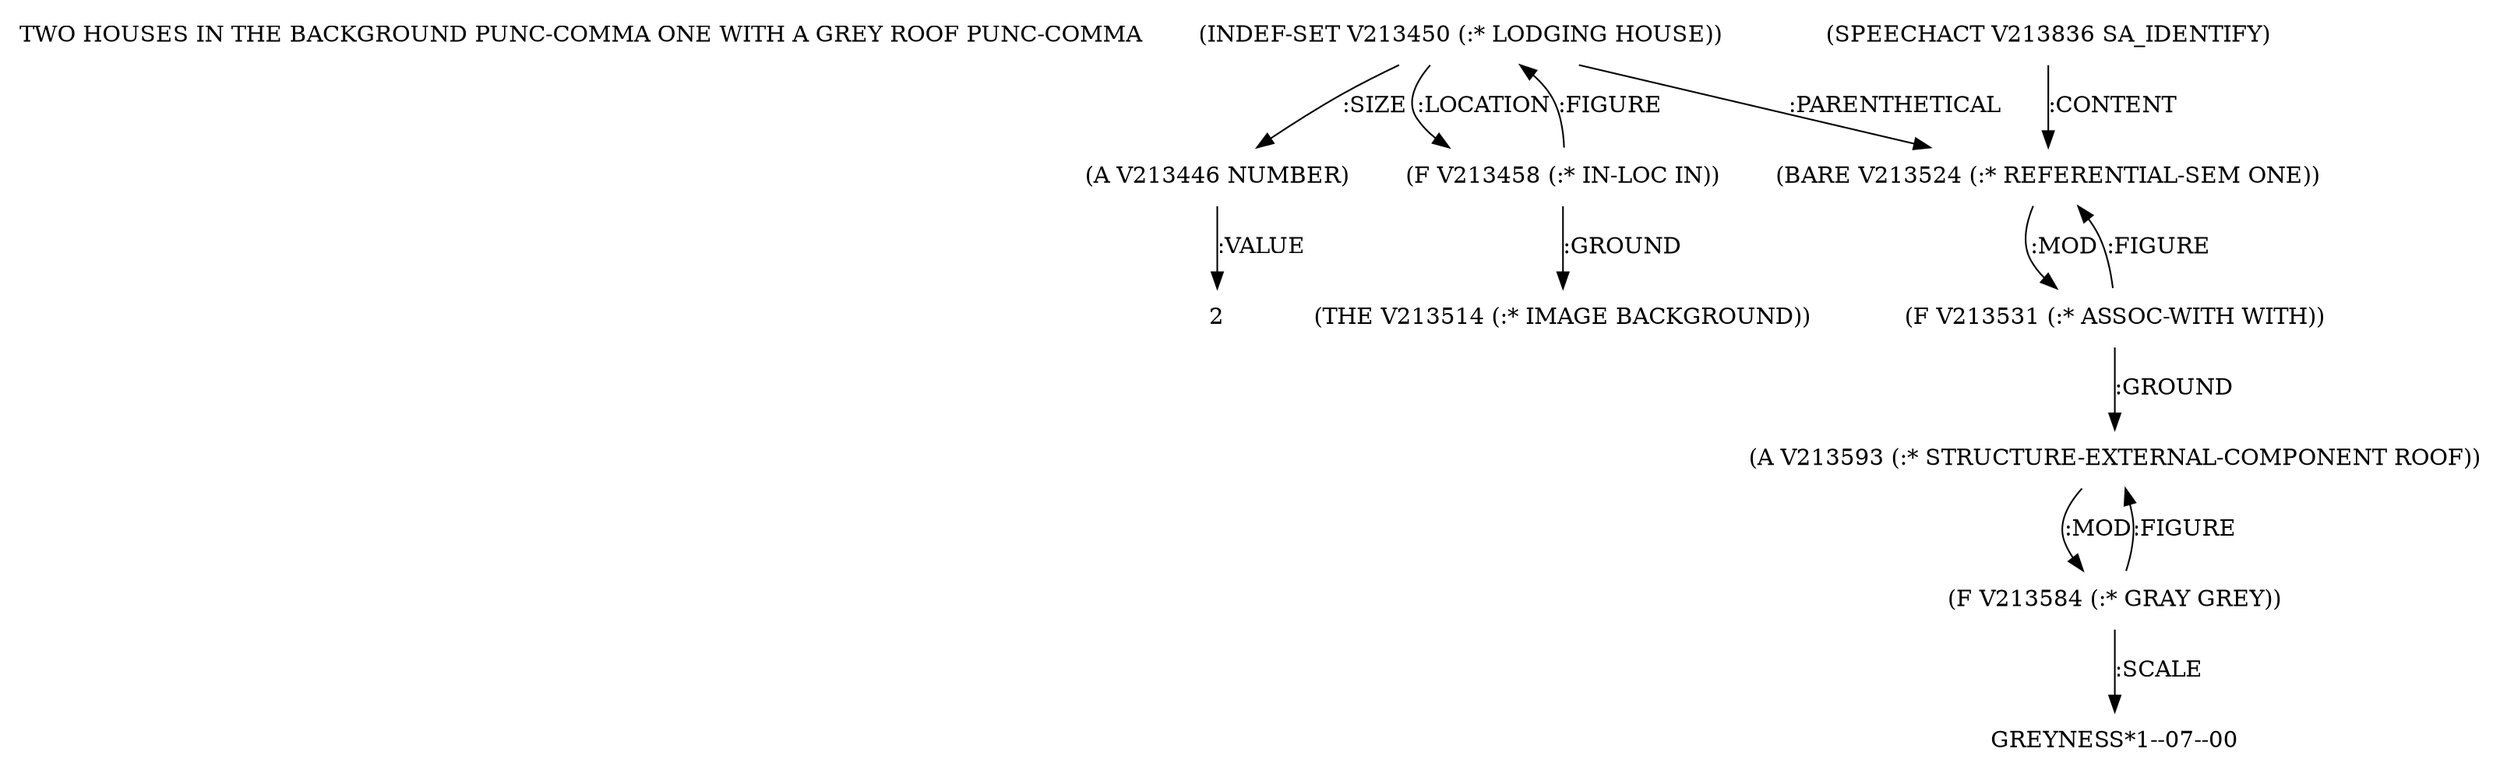 digraph Terms {
  node [shape=none]
  "TWO HOUSES IN THE BACKGROUND PUNC-COMMA ONE WITH A GREY ROOF PUNC-COMMA"
  "V213450" [label="(INDEF-SET V213450 (:* LODGING HOUSE))"]
  "V213450" -> "V213524" [label=":PARENTHETICAL"]
  "V213450" -> "V213446" [label=":SIZE"]
  "V213450" -> "V213458" [label=":LOCATION"]
  "V213446" [label="(A V213446 NUMBER)"]
  "V213446" -> "NT214797" [label=":VALUE"]
  "NT214797" [label="2"]
  "V213458" [label="(F V213458 (:* IN-LOC IN))"]
  "V213458" -> "V213514" [label=":GROUND"]
  "V213458" -> "V213450" [label=":FIGURE"]
  "V213514" [label="(THE V213514 (:* IMAGE BACKGROUND))"]
  "V213836" [label="(SPEECHACT V213836 SA_IDENTIFY)"]
  "V213836" -> "V213524" [label=":CONTENT"]
  "V213524" [label="(BARE V213524 (:* REFERENTIAL-SEM ONE))"]
  "V213524" -> "V213531" [label=":MOD"]
  "V213531" [label="(F V213531 (:* ASSOC-WITH WITH))"]
  "V213531" -> "V213593" [label=":GROUND"]
  "V213531" -> "V213524" [label=":FIGURE"]
  "V213593" [label="(A V213593 (:* STRUCTURE-EXTERNAL-COMPONENT ROOF))"]
  "V213593" -> "V213584" [label=":MOD"]
  "V213584" [label="(F V213584 (:* GRAY GREY))"]
  "V213584" -> "V213593" [label=":FIGURE"]
  "V213584" -> "NT214798" [label=":SCALE"]
  "NT214798" [label="GREYNESS*1--07--00"]
}
